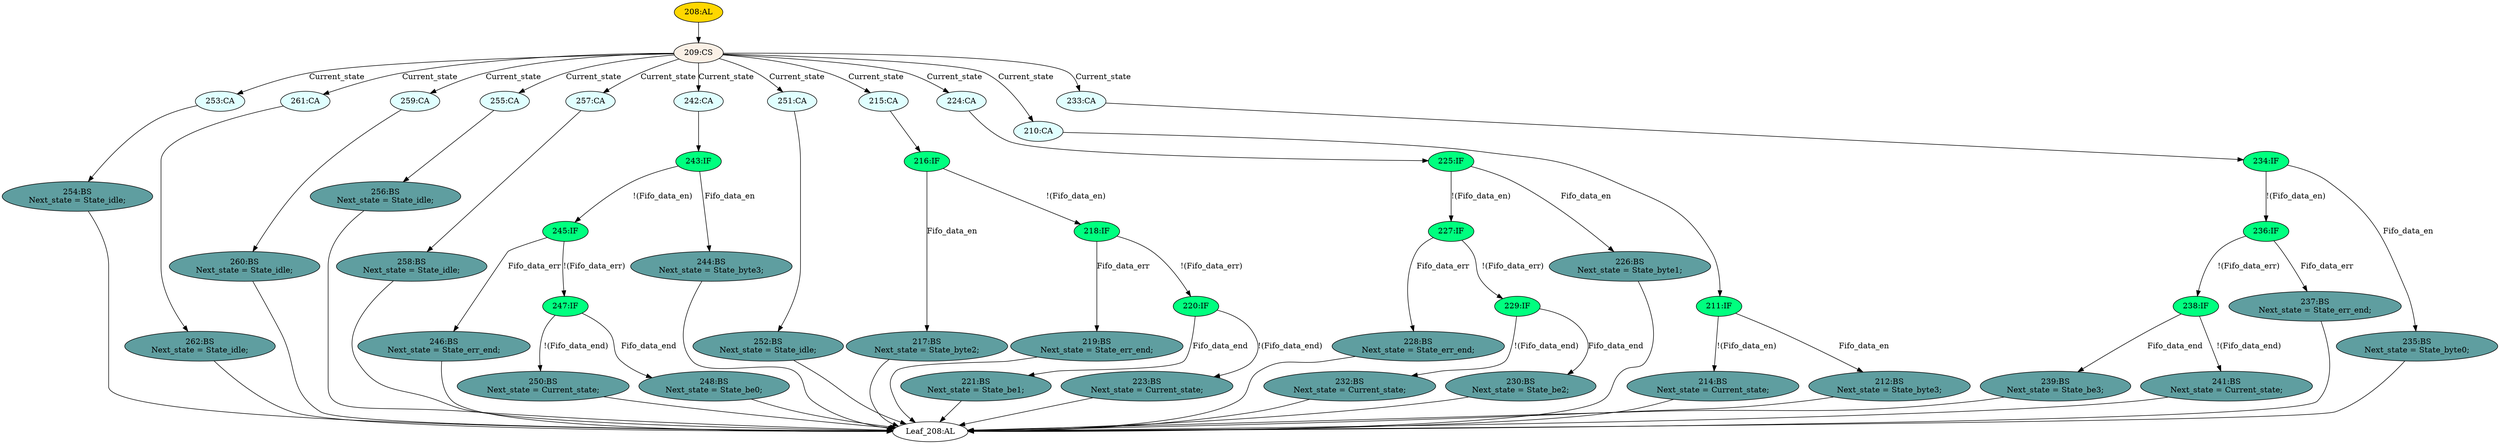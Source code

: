 strict digraph "" {
	node [label="\N"];
	"253:CA"	 [ast="<pyverilog.vparser.ast.Case object at 0x7fbd1c2e6b50>",
		fillcolor=lightcyan,
		label="253:CA",
		statements="[]",
		style=filled,
		typ=Case];
	"254:BS"	 [ast="<pyverilog.vparser.ast.BlockingSubstitution object at 0x7fbd1c2d4110>",
		fillcolor=cadetblue,
		label="254:BS
Next_state = State_idle;",
		statements="[<pyverilog.vparser.ast.BlockingSubstitution object at 0x7fbd1c2d4110>]",
		style=filled,
		typ=BlockingSubstitution];
	"253:CA" -> "254:BS"	 [cond="[]",
		lineno=None];
	"260:BS"	 [ast="<pyverilog.vparser.ast.BlockingSubstitution object at 0x7fbd1c2ba190>",
		fillcolor=cadetblue,
		label="260:BS
Next_state = State_idle;",
		statements="[<pyverilog.vparser.ast.BlockingSubstitution object at 0x7fbd1c2ba190>]",
		style=filled,
		typ=BlockingSubstitution];
	"Leaf_208:AL"	 [def_var="['Next_state']",
		label="Leaf_208:AL"];
	"260:BS" -> "Leaf_208:AL"	 [cond="[]",
		lineno=None];
	"246:BS"	 [ast="<pyverilog.vparser.ast.BlockingSubstitution object at 0x7fbd1c2bae10>",
		fillcolor=cadetblue,
		label="246:BS
Next_state = State_err_end;",
		statements="[<pyverilog.vparser.ast.BlockingSubstitution object at 0x7fbd1c2bae10>]",
		style=filled,
		typ=BlockingSubstitution];
	"246:BS" -> "Leaf_208:AL"	 [cond="[]",
		lineno=None];
	"236:IF"	 [ast="<pyverilog.vparser.ast.IfStatement object at 0x7fbd1c2d1110>",
		fillcolor=springgreen,
		label="236:IF",
		statements="[]",
		style=filled,
		typ=IfStatement];
	"238:IF"	 [ast="<pyverilog.vparser.ast.IfStatement object at 0x7fbd1c2d1190>",
		fillcolor=springgreen,
		label="238:IF",
		statements="[]",
		style=filled,
		typ=IfStatement];
	"236:IF" -> "238:IF"	 [cond="['Fifo_data_err']",
		label="!(Fifo_data_err)",
		lineno=236];
	"237:BS"	 [ast="<pyverilog.vparser.ast.BlockingSubstitution object at 0x7fbd1c2d1550>",
		fillcolor=cadetblue,
		label="237:BS
Next_state = State_err_end;",
		statements="[<pyverilog.vparser.ast.BlockingSubstitution object at 0x7fbd1c2d1550>]",
		style=filled,
		typ=BlockingSubstitution];
	"236:IF" -> "237:BS"	 [cond="['Fifo_data_err']",
		label=Fifo_data_err,
		lineno=236];
	"261:CA"	 [ast="<pyverilog.vparser.ast.Case object at 0x7fbd1c2d1750>",
		fillcolor=lightcyan,
		label="261:CA",
		statements="[]",
		style=filled,
		typ=Case];
	"262:BS"	 [ast="<pyverilog.vparser.ast.BlockingSubstitution object at 0x7fbd1c2d1790>",
		fillcolor=cadetblue,
		label="262:BS
Next_state = State_idle;",
		statements="[<pyverilog.vparser.ast.BlockingSubstitution object at 0x7fbd1c2d1790>]",
		style=filled,
		typ=BlockingSubstitution];
	"261:CA" -> "262:BS"	 [cond="[]",
		lineno=None];
	"259:CA"	 [ast="<pyverilog.vparser.ast.Case object at 0x7fbd1c2d18d0>",
		fillcolor=lightcyan,
		label="259:CA",
		statements="[]",
		style=filled,
		typ=Case];
	"259:CA" -> "260:BS"	 [cond="[]",
		lineno=None];
	"214:BS"	 [ast="<pyverilog.vparser.ast.BlockingSubstitution object at 0x7fbd1c2d1990>",
		fillcolor=cadetblue,
		label="214:BS
Next_state = Current_state;",
		statements="[<pyverilog.vparser.ast.BlockingSubstitution object at 0x7fbd1c2d1990>]",
		style=filled,
		typ=BlockingSubstitution];
	"214:BS" -> "Leaf_208:AL"	 [cond="[]",
		lineno=None];
	"227:IF"	 [ast="<pyverilog.vparser.ast.IfStatement object at 0x7fbd1c2d1b10>",
		fillcolor=springgreen,
		label="227:IF",
		statements="[]",
		style=filled,
		typ=IfStatement];
	"228:BS"	 [ast="<pyverilog.vparser.ast.BlockingSubstitution object at 0x7fbd1c2d1ed0>",
		fillcolor=cadetblue,
		label="228:BS
Next_state = State_err_end;",
		statements="[<pyverilog.vparser.ast.BlockingSubstitution object at 0x7fbd1c2d1ed0>]",
		style=filled,
		typ=BlockingSubstitution];
	"227:IF" -> "228:BS"	 [cond="['Fifo_data_err']",
		label=Fifo_data_err,
		lineno=227];
	"229:IF"	 [ast="<pyverilog.vparser.ast.IfStatement object at 0x7fbd1c2d1b50>",
		fillcolor=springgreen,
		label="229:IF",
		statements="[]",
		style=filled,
		typ=IfStatement];
	"227:IF" -> "229:IF"	 [cond="['Fifo_data_err']",
		label="!(Fifo_data_err)",
		lineno=227];
	"254:BS" -> "Leaf_208:AL"	 [cond="[]",
		lineno=None];
	"255:CA"	 [ast="<pyverilog.vparser.ast.Case object at 0x7fbd1c2e6c10>",
		fillcolor=lightcyan,
		label="255:CA",
		statements="[]",
		style=filled,
		typ=Case];
	"256:BS"	 [ast="<pyverilog.vparser.ast.BlockingSubstitution object at 0x7fbd1c2e6c90>",
		fillcolor=cadetblue,
		label="256:BS
Next_state = State_idle;",
		statements="[<pyverilog.vparser.ast.BlockingSubstitution object at 0x7fbd1c2e6c90>]",
		style=filled,
		typ=BlockingSubstitution];
	"255:CA" -> "256:BS"	 [cond="[]",
		lineno=None];
	"219:BS"	 [ast="<pyverilog.vparser.ast.BlockingSubstitution object at 0x7fbd1c2d4b10>",
		fillcolor=cadetblue,
		label="219:BS
Next_state = State_err_end;",
		statements="[<pyverilog.vparser.ast.BlockingSubstitution object at 0x7fbd1c2d4b10>]",
		style=filled,
		typ=BlockingSubstitution];
	"219:BS" -> "Leaf_208:AL"	 [cond="[]",
		lineno=None];
	"258:BS"	 [ast="<pyverilog.vparser.ast.BlockingSubstitution object at 0x7fbd1c2d4390>",
		fillcolor=cadetblue,
		label="258:BS
Next_state = State_idle;",
		statements="[<pyverilog.vparser.ast.BlockingSubstitution object at 0x7fbd1c2d4390>]",
		style=filled,
		typ=BlockingSubstitution];
	"258:BS" -> "Leaf_208:AL"	 [cond="[]",
		lineno=None];
	"256:BS" -> "Leaf_208:AL"	 [cond="[]",
		lineno=None];
	"209:CS"	 [ast="<pyverilog.vparser.ast.CaseStatement object at 0x7fbd1c2d44d0>",
		fillcolor=linen,
		label="209:CS",
		statements="[]",
		style=filled,
		typ=CaseStatement];
	"209:CS" -> "253:CA"	 [cond="['Current_state']",
		label=Current_state,
		lineno=209];
	"209:CS" -> "261:CA"	 [cond="['Current_state']",
		label=Current_state,
		lineno=209];
	"209:CS" -> "259:CA"	 [cond="['Current_state']",
		label=Current_state,
		lineno=209];
	"209:CS" -> "255:CA"	 [cond="['Current_state']",
		label=Current_state,
		lineno=209];
	"257:CA"	 [ast="<pyverilog.vparser.ast.Case object at 0x7fbd1c2e6e10>",
		fillcolor=lightcyan,
		label="257:CA",
		statements="[]",
		style=filled,
		typ=Case];
	"209:CS" -> "257:CA"	 [cond="['Current_state']",
		label=Current_state,
		lineno=209];
	"242:CA"	 [ast="<pyverilog.vparser.ast.Case object at 0x7fbd1c2e6410>",
		fillcolor=lightcyan,
		label="242:CA",
		statements="[]",
		style=filled,
		typ=Case];
	"209:CS" -> "242:CA"	 [cond="['Current_state']",
		label=Current_state,
		lineno=209];
	"251:CA"	 [ast="<pyverilog.vparser.ast.Case object at 0x7fbd1c2e6ad0>",
		fillcolor=lightcyan,
		label="251:CA",
		statements="[]",
		style=filled,
		typ=Case];
	"209:CS" -> "251:CA"	 [cond="['Current_state']",
		label=Current_state,
		lineno=209];
	"215:CA"	 [ast="<pyverilog.vparser.ast.Case object at 0x7fbd1c2d47d0>",
		fillcolor=lightcyan,
		label="215:CA",
		statements="[]",
		style=filled,
		typ=Case];
	"209:CS" -> "215:CA"	 [cond="['Current_state']",
		label=Current_state,
		lineno=209];
	"224:CA"	 [ast="<pyverilog.vparser.ast.Case object at 0x7fbd1c2d4ed0>",
		fillcolor=lightcyan,
		label="224:CA",
		statements="[]",
		style=filled,
		typ=Case];
	"209:CS" -> "224:CA"	 [cond="['Current_state']",
		label=Current_state,
		lineno=209];
	"210:CA"	 [ast="<pyverilog.vparser.ast.Case object at 0x7fbd1c2d45d0>",
		fillcolor=lightcyan,
		label="210:CA",
		statements="[]",
		style=filled,
		typ=Case];
	"209:CS" -> "210:CA"	 [cond="['Current_state']",
		label=Current_state,
		lineno=209];
	"233:CA"	 [ast="<pyverilog.vparser.ast.Case object at 0x7fbd1c2e6190>",
		fillcolor=lightcyan,
		label="233:CA",
		statements="[]",
		style=filled,
		typ=Case];
	"209:CS" -> "233:CA"	 [cond="['Current_state']",
		label=Current_state,
		lineno=209];
	"250:BS"	 [ast="<pyverilog.vparser.ast.BlockingSubstitution object at 0x7fbd1c2e6550>",
		fillcolor=cadetblue,
		label="250:BS
Next_state = Current_state;",
		statements="[<pyverilog.vparser.ast.BlockingSubstitution object at 0x7fbd1c2e6550>]",
		style=filled,
		typ=BlockingSubstitution];
	"250:BS" -> "Leaf_208:AL"	 [cond="[]",
		lineno=None];
	"262:BS" -> "Leaf_208:AL"	 [cond="[]",
		lineno=None];
	"252:BS"	 [ast="<pyverilog.vparser.ast.BlockingSubstitution object at 0x7fbd1c2d4250>",
		fillcolor=cadetblue,
		label="252:BS
Next_state = State_idle;",
		statements="[<pyverilog.vparser.ast.BlockingSubstitution object at 0x7fbd1c2d4250>]",
		style=filled,
		typ=BlockingSubstitution];
	"252:BS" -> "Leaf_208:AL"	 [cond="[]",
		lineno=None];
	"239:BS"	 [ast="<pyverilog.vparser.ast.BlockingSubstitution object at 0x7fbd1c2d1390>",
		fillcolor=cadetblue,
		label="239:BS
Next_state = State_be3;",
		statements="[<pyverilog.vparser.ast.BlockingSubstitution object at 0x7fbd1c2d1390>]",
		style=filled,
		typ=BlockingSubstitution];
	"239:BS" -> "Leaf_208:AL"	 [cond="[]",
		lineno=None];
	"257:CA" -> "258:BS"	 [cond="[]",
		lineno=None];
	"216:IF"	 [ast="<pyverilog.vparser.ast.IfStatement object at 0x7fbd1c2d4850>",
		fillcolor=springgreen,
		label="216:IF",
		statements="[]",
		style=filled,
		typ=IfStatement];
	"217:BS"	 [ast="<pyverilog.vparser.ast.BlockingSubstitution object at 0x7fbd1c2d4d10>",
		fillcolor=cadetblue,
		label="217:BS
Next_state = State_byte2;",
		statements="[<pyverilog.vparser.ast.BlockingSubstitution object at 0x7fbd1c2d4d10>]",
		style=filled,
		typ=BlockingSubstitution];
	"216:IF" -> "217:BS"	 [cond="['Fifo_data_en']",
		label=Fifo_data_en,
		lineno=216];
	"218:IF"	 [ast="<pyverilog.vparser.ast.IfStatement object at 0x7fbd1c2d4890>",
		fillcolor=springgreen,
		label="218:IF",
		statements="[]",
		style=filled,
		typ=IfStatement];
	"216:IF" -> "218:IF"	 [cond="['Fifo_data_en']",
		label="!(Fifo_data_en)",
		lineno=216];
	"248:BS"	 [ast="<pyverilog.vparser.ast.BlockingSubstitution object at 0x7fbd1c2e66d0>",
		fillcolor=cadetblue,
		label="248:BS
Next_state = State_be0;",
		statements="[<pyverilog.vparser.ast.BlockingSubstitution object at 0x7fbd1c2e66d0>]",
		style=filled,
		typ=BlockingSubstitution];
	"248:BS" -> "Leaf_208:AL"	 [cond="[]",
		lineno=None];
	"243:IF"	 [ast="<pyverilog.vparser.ast.IfStatement object at 0x7fbd1c2e6490>",
		fillcolor=springgreen,
		label="243:IF",
		statements="[]",
		style=filled,
		typ=IfStatement];
	"242:CA" -> "243:IF"	 [cond="[]",
		lineno=None];
	"217:BS" -> "Leaf_208:AL"	 [cond="[]",
		lineno=None];
	"251:CA" -> "252:BS"	 [cond="[]",
		lineno=None];
	"215:CA" -> "216:IF"	 [cond="[]",
		lineno=None];
	"211:IF"	 [ast="<pyverilog.vparser.ast.IfStatement object at 0x7fbd1c2d4650>",
		fillcolor=springgreen,
		label="211:IF",
		statements="[]",
		style=filled,
		typ=IfStatement];
	"211:IF" -> "214:BS"	 [cond="['Fifo_data_en']",
		label="!(Fifo_data_en)",
		lineno=211];
	"212:BS"	 [ast="<pyverilog.vparser.ast.BlockingSubstitution object at 0x7fbd1c2ba210>",
		fillcolor=cadetblue,
		label="212:BS
Next_state = State_byte3;",
		statements="[<pyverilog.vparser.ast.BlockingSubstitution object at 0x7fbd1c2ba210>]",
		style=filled,
		typ=BlockingSubstitution];
	"211:IF" -> "212:BS"	 [cond="['Fifo_data_en']",
		label=Fifo_data_en,
		lineno=211];
	"245:IF"	 [ast="<pyverilog.vparser.ast.IfStatement object at 0x7fbd1c2e64d0>",
		fillcolor=springgreen,
		label="245:IF",
		statements="[]",
		style=filled,
		typ=IfStatement];
	"245:IF" -> "246:BS"	 [cond="['Fifo_data_err']",
		label=Fifo_data_err,
		lineno=245];
	"247:IF"	 [ast="<pyverilog.vparser.ast.IfStatement object at 0x7fbd1c2e6510>",
		fillcolor=springgreen,
		label="247:IF",
		statements="[]",
		style=filled,
		typ=IfStatement];
	"245:IF" -> "247:IF"	 [cond="['Fifo_data_err']",
		label="!(Fifo_data_err)",
		lineno=245];
	"220:IF"	 [ast="<pyverilog.vparser.ast.IfStatement object at 0x7fbd1c2d48d0>",
		fillcolor=springgreen,
		label="220:IF",
		statements="[]",
		style=filled,
		typ=IfStatement];
	"221:BS"	 [ast="<pyverilog.vparser.ast.BlockingSubstitution object at 0x7fbd1c2baf90>",
		fillcolor=cadetblue,
		label="221:BS
Next_state = State_be1;",
		statements="[<pyverilog.vparser.ast.BlockingSubstitution object at 0x7fbd1c2baf90>]",
		style=filled,
		typ=BlockingSubstitution];
	"220:IF" -> "221:BS"	 [cond="['Fifo_data_end']",
		label=Fifo_data_end,
		lineno=220];
	"223:BS"	 [ast="<pyverilog.vparser.ast.BlockingSubstitution object at 0x7fbd1c2d4910>",
		fillcolor=cadetblue,
		label="223:BS
Next_state = Current_state;",
		statements="[<pyverilog.vparser.ast.BlockingSubstitution object at 0x7fbd1c2d4910>]",
		style=filled,
		typ=BlockingSubstitution];
	"220:IF" -> "223:BS"	 [cond="['Fifo_data_end']",
		label="!(Fifo_data_end)",
		lineno=220];
	"208:AL"	 [ast="<pyverilog.vparser.ast.Always object at 0x7fbd1c2e6f10>",
		clk_sens=False,
		fillcolor=gold,
		label="208:AL",
		sens="['Current_state', 'Fifo_data_en', 'Fifo_data_err', 'Fifo_data_end']",
		statements="[]",
		style=filled,
		typ=Always,
		use_var="['Fifo_data_en', 'Fifo_data_err', 'Current_state', 'Fifo_data_end']"];
	"208:AL" -> "209:CS"	 [cond="[]",
		lineno=None];
	"225:IF"	 [ast="<pyverilog.vparser.ast.IfStatement object at 0x7fbd1c2d4f50>",
		fillcolor=springgreen,
		label="225:IF",
		statements="[]",
		style=filled,
		typ=IfStatement];
	"225:IF" -> "227:IF"	 [cond="['Fifo_data_en']",
		label="!(Fifo_data_en)",
		lineno=225];
	"226:BS"	 [ast="<pyverilog.vparser.ast.BlockingSubstitution object at 0x7fbd1c2d4f90>",
		fillcolor=cadetblue,
		label="226:BS
Next_state = State_byte1;",
		statements="[<pyverilog.vparser.ast.BlockingSubstitution object at 0x7fbd1c2d4f90>]",
		style=filled,
		typ=BlockingSubstitution];
	"225:IF" -> "226:BS"	 [cond="['Fifo_data_en']",
		label=Fifo_data_en,
		lineno=225];
	"226:BS" -> "Leaf_208:AL"	 [cond="[]",
		lineno=None];
	"224:CA" -> "225:IF"	 [cond="[]",
		lineno=None];
	"243:IF" -> "245:IF"	 [cond="['Fifo_data_en']",
		label="!(Fifo_data_en)",
		lineno=243];
	"244:BS"	 [ast="<pyverilog.vparser.ast.BlockingSubstitution object at 0x7fbd1c2e6910>",
		fillcolor=cadetblue,
		label="244:BS
Next_state = State_byte3;",
		statements="[<pyverilog.vparser.ast.BlockingSubstitution object at 0x7fbd1c2e6910>]",
		style=filled,
		typ=BlockingSubstitution];
	"243:IF" -> "244:BS"	 [cond="['Fifo_data_en']",
		label=Fifo_data_en,
		lineno=243];
	"210:CA" -> "211:IF"	 [cond="[]",
		lineno=None];
	"218:IF" -> "219:BS"	 [cond="['Fifo_data_err']",
		label=Fifo_data_err,
		lineno=218];
	"218:IF" -> "220:IF"	 [cond="['Fifo_data_err']",
		label="!(Fifo_data_err)",
		lineno=218];
	"234:IF"	 [ast="<pyverilog.vparser.ast.IfStatement object at 0x7fbd1c2e6210>",
		fillcolor=springgreen,
		label="234:IF",
		statements="[]",
		style=filled,
		typ=IfStatement];
	"234:IF" -> "236:IF"	 [cond="['Fifo_data_en']",
		label="!(Fifo_data_en)",
		lineno=234];
	"235:BS"	 [ast="<pyverilog.vparser.ast.BlockingSubstitution object at 0x7fbd1c2e6250>",
		fillcolor=cadetblue,
		label="235:BS
Next_state = State_byte0;",
		statements="[<pyverilog.vparser.ast.BlockingSubstitution object at 0x7fbd1c2e6250>]",
		style=filled,
		typ=BlockingSubstitution];
	"234:IF" -> "235:BS"	 [cond="['Fifo_data_en']",
		label=Fifo_data_en,
		lineno=234];
	"221:BS" -> "Leaf_208:AL"	 [cond="[]",
		lineno=None];
	"235:BS" -> "Leaf_208:AL"	 [cond="[]",
		lineno=None];
	"238:IF" -> "239:BS"	 [cond="['Fifo_data_end']",
		label=Fifo_data_end,
		lineno=238];
	"241:BS"	 [ast="<pyverilog.vparser.ast.BlockingSubstitution object at 0x7fbd1c2d11d0>",
		fillcolor=cadetblue,
		label="241:BS
Next_state = Current_state;",
		statements="[<pyverilog.vparser.ast.BlockingSubstitution object at 0x7fbd1c2d11d0>]",
		style=filled,
		typ=BlockingSubstitution];
	"238:IF" -> "241:BS"	 [cond="['Fifo_data_end']",
		label="!(Fifo_data_end)",
		lineno=238];
	"232:BS"	 [ast="<pyverilog.vparser.ast.BlockingSubstitution object at 0x7fbd1c2d1b90>",
		fillcolor=cadetblue,
		label="232:BS
Next_state = Current_state;",
		statements="[<pyverilog.vparser.ast.BlockingSubstitution object at 0x7fbd1c2d1b90>]",
		style=filled,
		typ=BlockingSubstitution];
	"232:BS" -> "Leaf_208:AL"	 [cond="[]",
		lineno=None];
	"228:BS" -> "Leaf_208:AL"	 [cond="[]",
		lineno=None];
	"241:BS" -> "Leaf_208:AL"	 [cond="[]",
		lineno=None];
	"237:BS" -> "Leaf_208:AL"	 [cond="[]",
		lineno=None];
	"244:BS" -> "Leaf_208:AL"	 [cond="[]",
		lineno=None];
	"229:IF" -> "232:BS"	 [cond="['Fifo_data_end']",
		label="!(Fifo_data_end)",
		lineno=229];
	"230:BS"	 [ast="<pyverilog.vparser.ast.BlockingSubstitution object at 0x7fbd1c2d1d10>",
		fillcolor=cadetblue,
		label="230:BS
Next_state = State_be2;",
		statements="[<pyverilog.vparser.ast.BlockingSubstitution object at 0x7fbd1c2d1d10>]",
		style=filled,
		typ=BlockingSubstitution];
	"229:IF" -> "230:BS"	 [cond="['Fifo_data_end']",
		label=Fifo_data_end,
		lineno=229];
	"230:BS" -> "Leaf_208:AL"	 [cond="[]",
		lineno=None];
	"223:BS" -> "Leaf_208:AL"	 [cond="[]",
		lineno=None];
	"247:IF" -> "250:BS"	 [cond="['Fifo_data_end']",
		label="!(Fifo_data_end)",
		lineno=247];
	"247:IF" -> "248:BS"	 [cond="['Fifo_data_end']",
		label=Fifo_data_end,
		lineno=247];
	"212:BS" -> "Leaf_208:AL"	 [cond="[]",
		lineno=None];
	"233:CA" -> "234:IF"	 [cond="[]",
		lineno=None];
}

